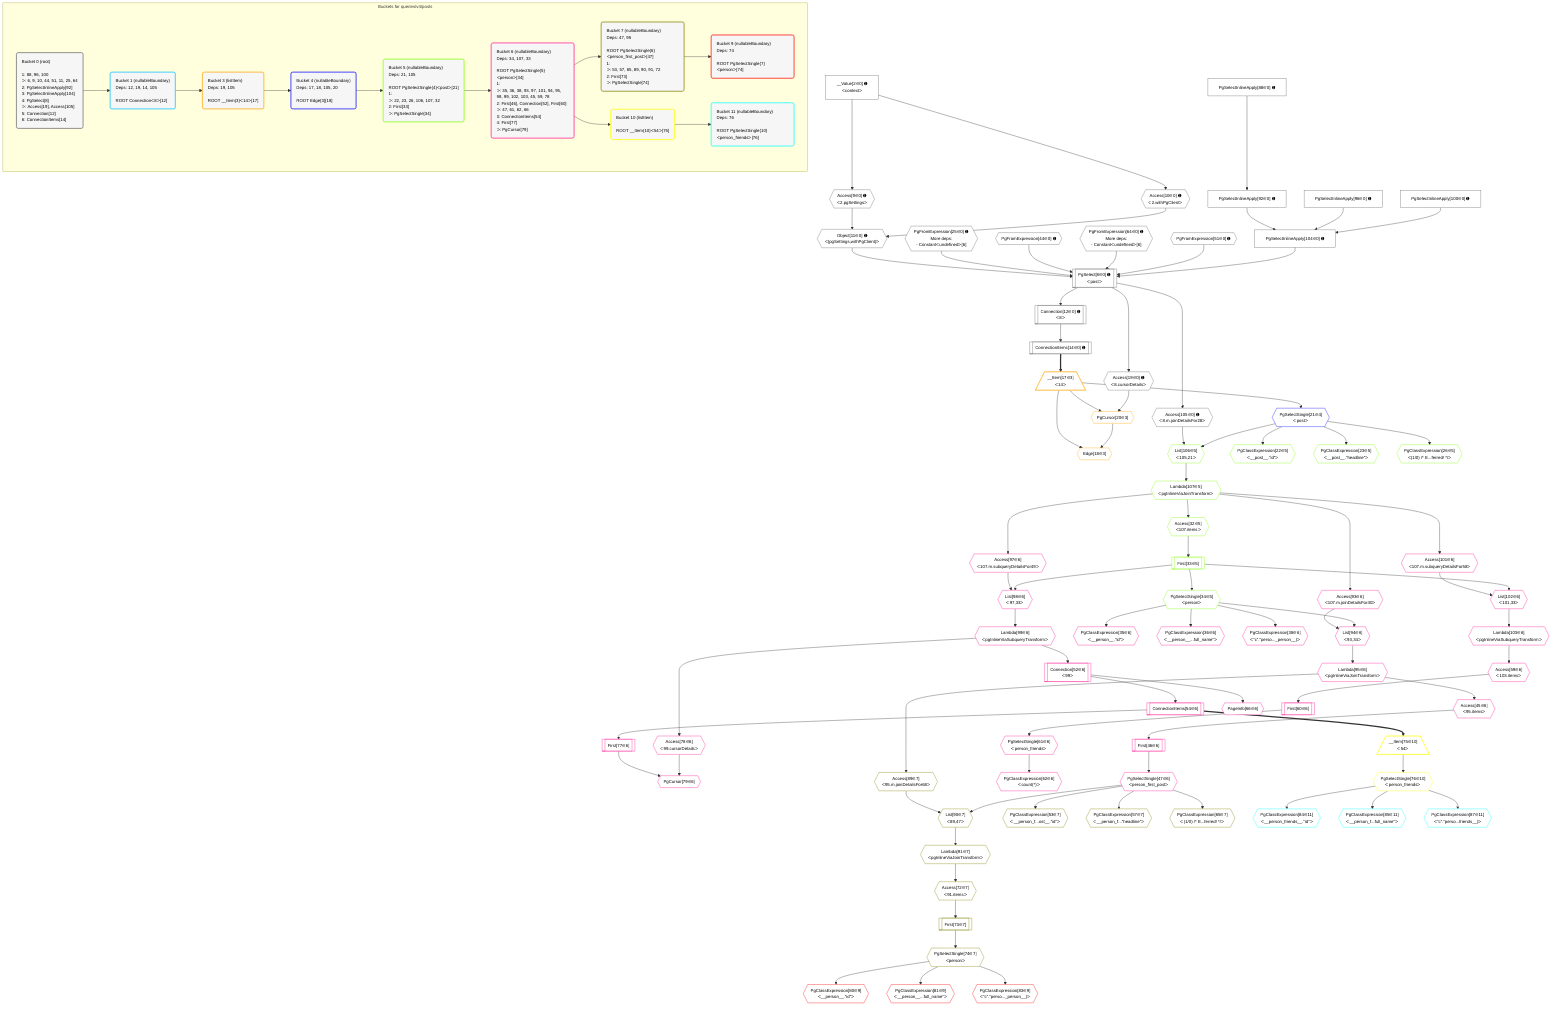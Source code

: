 %%{init: {'themeVariables': { 'fontSize': '12px'}}}%%
graph TD
    classDef path fill:#eee,stroke:#000,color:#000
    classDef plan fill:#fff,stroke-width:1px,color:#000
    classDef itemplan fill:#fff,stroke-width:2px,color:#000
    classDef unbatchedplan fill:#dff,stroke-width:1px,color:#000
    classDef sideeffectplan fill:#fcc,stroke-width:2px,color:#000
    classDef bucket fill:#f6f6f6,color:#000,stroke-width:2px,text-align:left

    subgraph "Buckets for queries/v4/posts"
    Bucket0("Bucket 0 (root)<br /><br />1: 88, 96, 100<br />ᐳ: 6, 9, 10, 44, 51, 11, 25, 64<br />2: PgSelectInlineApply[92]<br />3: PgSelectInlineApply[104]<br />4: PgSelect[8]<br />ᐳ: Access[19], Access[105]<br />5: Connection[12]<br />6: ConnectionItems[14]"):::bucket
    Bucket1("Bucket 1 (nullableBoundary)<br />Deps: 12, 19, 14, 105<br /><br />ROOT Connectionᐸ8ᐳ[12]"):::bucket
    Bucket3("Bucket 3 (listItem)<br />Deps: 19, 105<br /><br />ROOT __Item{3}ᐸ14ᐳ[17]"):::bucket
    Bucket4("Bucket 4 (nullableBoundary)<br />Deps: 17, 18, 105, 20<br /><br />ROOT Edge{3}[18]"):::bucket
    Bucket5("Bucket 5 (nullableBoundary)<br />Deps: 21, 105<br /><br />ROOT PgSelectSingle{4}ᐸpostᐳ[21]<br />1: <br />ᐳ: 22, 23, 26, 106, 107, 32<br />2: First[33]<br />ᐳ: PgSelectSingle[34]"):::bucket
    Bucket6("Bucket 6 (nullableBoundary)<br />Deps: 34, 107, 33<br /><br />ROOT PgSelectSingle{5}ᐸpersonᐳ[34]<br />1: <br />ᐳ: 35, 36, 38, 93, 97, 101, 94, 95, 98, 99, 102, 103, 45, 59, 78<br />2: First[46], Connection[52], First[60]<br />ᐳ: 47, 61, 62, 66<br />3: ConnectionItems[54]<br />4: First[77]<br />ᐳ: PgCursor[79]"):::bucket
    Bucket7("Bucket 7 (nullableBoundary)<br />Deps: 47, 95<br /><br />ROOT PgSelectSingle{6}ᐸperson_first_postᐳ[47]<br />1: <br />ᐳ: 53, 57, 65, 89, 90, 91, 72<br />2: First[73]<br />ᐳ: PgSelectSingle[74]"):::bucket
    Bucket9("Bucket 9 (nullableBoundary)<br />Deps: 74<br /><br />ROOT PgSelectSingle{7}ᐸpersonᐳ[74]"):::bucket
    Bucket10("Bucket 10 (listItem)<br /><br />ROOT __Item{10}ᐸ54ᐳ[75]"):::bucket
    Bucket11("Bucket 11 (nullableBoundary)<br />Deps: 76<br /><br />ROOT PgSelectSingle{10}ᐸperson_friendsᐳ[76]"):::bucket
    end
    Bucket0 --> Bucket1
    Bucket1 --> Bucket3
    Bucket3 --> Bucket4
    Bucket4 --> Bucket5
    Bucket5 --> Bucket6
    Bucket6 --> Bucket7 & Bucket10
    Bucket7 --> Bucket9
    Bucket10 --> Bucket11

    %% plan dependencies
    PgSelect8[["PgSelect[8∈0] ➊<br />ᐸpostᐳ"]]:::plan
    Object11{{"Object[11∈0] ➊<br />ᐸ{pgSettings,withPgClient}ᐳ"}}:::plan
    PgFromExpression25{{"PgFromExpression[25∈0] ➊<br />More deps:<br />- Constantᐸundefinedᐳ[6]"}}:::plan
    PgFromExpression44{{"PgFromExpression[44∈0] ➊"}}:::plan
    PgFromExpression64{{"PgFromExpression[64∈0] ➊<br />More deps:<br />- Constantᐸundefinedᐳ[6]"}}:::plan
    PgFromExpression51{{"PgFromExpression[51∈0] ➊"}}:::plan
    PgSelectInlineApply104["PgSelectInlineApply[104∈0] ➊"]:::plan
    Object11 & PgFromExpression25 & PgFromExpression44 & PgFromExpression64 & PgFromExpression51 & PgSelectInlineApply104 --> PgSelect8
    PgSelectInlineApply92["PgSelectInlineApply[92∈0] ➊"]:::plan
    PgSelectInlineApply96["PgSelectInlineApply[96∈0] ➊"]:::plan
    PgSelectInlineApply100["PgSelectInlineApply[100∈0] ➊"]:::plan
    PgSelectInlineApply92 & PgSelectInlineApply96 & PgSelectInlineApply100 --> PgSelectInlineApply104
    Access9{{"Access[9∈0] ➊<br />ᐸ2.pgSettingsᐳ"}}:::plan
    Access10{{"Access[10∈0] ➊<br />ᐸ2.withPgClientᐳ"}}:::plan
    Access9 & Access10 --> Object11
    __Value2["__Value[2∈0] ➊<br />ᐸcontextᐳ"]:::plan
    __Value2 --> Access9
    __Value2 --> Access10
    Connection12[["Connection[12∈0] ➊<br />ᐸ8ᐳ"]]:::plan
    PgSelect8 --> Connection12
    ConnectionItems14[["ConnectionItems[14∈0] ➊"]]:::plan
    Connection12 --> ConnectionItems14
    Access19{{"Access[19∈0] ➊<br />ᐸ8.cursorDetailsᐳ"}}:::plan
    PgSelect8 --> Access19
    PgSelectInlineApply88["PgSelectInlineApply[88∈0] ➊"]:::plan
    PgSelectInlineApply88 --> PgSelectInlineApply92
    Access105{{"Access[105∈0] ➊<br />ᐸ8.m.joinDetailsFor28ᐳ"}}:::plan
    PgSelect8 --> Access105
    Edge18{{"Edge[18∈3]"}}:::plan
    __Item17[/"__Item[17∈3]<br />ᐸ14ᐳ"\]:::itemplan
    PgCursor20{{"PgCursor[20∈3]"}}:::plan
    __Item17 & PgCursor20 --> Edge18
    __Item17 & Access19 --> PgCursor20
    ConnectionItems14 ==> __Item17
    PgSelectSingle21{{"PgSelectSingle[21∈4]<br />ᐸpostᐳ"}}:::plan
    __Item17 --> PgSelectSingle21
    List106{{"List[106∈5]<br />ᐸ105,21ᐳ"}}:::plan
    Access105 & PgSelectSingle21 --> List106
    PgClassExpression22{{"PgClassExpression[22∈5]<br />ᐸ__post__.”id”ᐳ"}}:::plan
    PgSelectSingle21 --> PgClassExpression22
    PgClassExpression23{{"PgClassExpression[23∈5]<br />ᐸ__post__.”headline”ᐳ"}}:::plan
    PgSelectSingle21 --> PgClassExpression23
    PgClassExpression26{{"PgClassExpression[26∈5]<br />ᐸ(1/0) /* E...ferred! */ᐳ"}}:::plan
    PgSelectSingle21 --> PgClassExpression26
    Access32{{"Access[32∈5]<br />ᐸ107.itemsᐳ"}}:::plan
    Lambda107{{"Lambda[107∈5]<br />ᐸpgInlineViaJoinTransformᐳ"}}:::plan
    Lambda107 --> Access32
    First33[["First[33∈5]"]]:::plan
    Access32 --> First33
    PgSelectSingle34{{"PgSelectSingle[34∈5]<br />ᐸpersonᐳ"}}:::plan
    First33 --> PgSelectSingle34
    List106 --> Lambda107
    PgCursor79{{"PgCursor[79∈6]"}}:::plan
    First77[["First[77∈6]"]]:::plan
    Access78{{"Access[78∈6]<br />ᐸ99.cursorDetailsᐳ"}}:::plan
    First77 & Access78 --> PgCursor79
    List94{{"List[94∈6]<br />ᐸ93,34ᐳ"}}:::plan
    Access93{{"Access[93∈6]<br />ᐸ107.m.joinDetailsFor40ᐳ"}}:::plan
    Access93 & PgSelectSingle34 --> List94
    List98{{"List[98∈6]<br />ᐸ97,33ᐳ"}}:::plan
    Access97{{"Access[97∈6]<br />ᐸ107.m.subqueryDetailsFor49ᐳ"}}:::plan
    Access97 & First33 --> List98
    List102{{"List[102∈6]<br />ᐸ101,33ᐳ"}}:::plan
    Access101{{"Access[101∈6]<br />ᐸ107.m.subqueryDetailsFor58ᐳ"}}:::plan
    Access101 & First33 --> List102
    PgClassExpression35{{"PgClassExpression[35∈6]<br />ᐸ__person__.”id”ᐳ"}}:::plan
    PgSelectSingle34 --> PgClassExpression35
    PgClassExpression36{{"PgClassExpression[36∈6]<br />ᐸ__person__...full_name”ᐳ"}}:::plan
    PgSelectSingle34 --> PgClassExpression36
    PgClassExpression38{{"PgClassExpression[38∈6]<br />ᐸ”c”.”perso..._person__)ᐳ"}}:::plan
    PgSelectSingle34 --> PgClassExpression38
    Access45{{"Access[45∈6]<br />ᐸ95.itemsᐳ"}}:::plan
    Lambda95{{"Lambda[95∈6]<br />ᐸpgInlineViaJoinTransformᐳ"}}:::plan
    Lambda95 --> Access45
    First46[["First[46∈6]"]]:::plan
    Access45 --> First46
    PgSelectSingle47{{"PgSelectSingle[47∈6]<br />ᐸperson_first_postᐳ"}}:::plan
    First46 --> PgSelectSingle47
    Connection52[["Connection[52∈6]<br />ᐸ99ᐳ"]]:::plan
    Lambda99{{"Lambda[99∈6]<br />ᐸpgInlineViaSubqueryTransformᐳ"}}:::plan
    Lambda99 --> Connection52
    ConnectionItems54[["ConnectionItems[54∈6]"]]:::plan
    Connection52 --> ConnectionItems54
    Access59{{"Access[59∈6]<br />ᐸ103.itemsᐳ"}}:::plan
    Lambda103{{"Lambda[103∈6]<br />ᐸpgInlineViaSubqueryTransformᐳ"}}:::plan
    Lambda103 --> Access59
    First60[["First[60∈6]"]]:::plan
    Access59 --> First60
    PgSelectSingle61{{"PgSelectSingle[61∈6]<br />ᐸperson_friendsᐳ"}}:::plan
    First60 --> PgSelectSingle61
    PgClassExpression62{{"PgClassExpression[62∈6]<br />ᐸcount(*)ᐳ"}}:::plan
    PgSelectSingle61 --> PgClassExpression62
    PageInfo66{{"PageInfo[66∈6]"}}:::plan
    Connection52 --> PageInfo66
    ConnectionItems54 --> First77
    Lambda99 --> Access78
    Lambda107 --> Access93
    List94 --> Lambda95
    Lambda107 --> Access97
    List98 --> Lambda99
    Lambda107 --> Access101
    List102 --> Lambda103
    List90{{"List[90∈7]<br />ᐸ89,47ᐳ"}}:::plan
    Access89{{"Access[89∈7]<br />ᐸ95.m.joinDetailsFor68ᐳ"}}:::plan
    Access89 & PgSelectSingle47 --> List90
    PgClassExpression53{{"PgClassExpression[53∈7]<br />ᐸ__person_f...ost__.”id”ᐳ"}}:::plan
    PgSelectSingle47 --> PgClassExpression53
    PgClassExpression57{{"PgClassExpression[57∈7]<br />ᐸ__person_f...”headline”ᐳ"}}:::plan
    PgSelectSingle47 --> PgClassExpression57
    PgClassExpression65{{"PgClassExpression[65∈7]<br />ᐸ(1/0) /* E...ferred! */ᐳ"}}:::plan
    PgSelectSingle47 --> PgClassExpression65
    Access72{{"Access[72∈7]<br />ᐸ91.itemsᐳ"}}:::plan
    Lambda91{{"Lambda[91∈7]<br />ᐸpgInlineViaJoinTransformᐳ"}}:::plan
    Lambda91 --> Access72
    First73[["First[73∈7]"]]:::plan
    Access72 --> First73
    PgSelectSingle74{{"PgSelectSingle[74∈7]<br />ᐸpersonᐳ"}}:::plan
    First73 --> PgSelectSingle74
    Lambda95 --> Access89
    List90 --> Lambda91
    PgClassExpression80{{"PgClassExpression[80∈9]<br />ᐸ__person__.”id”ᐳ"}}:::plan
    PgSelectSingle74 --> PgClassExpression80
    PgClassExpression81{{"PgClassExpression[81∈9]<br />ᐸ__person__...full_name”ᐳ"}}:::plan
    PgSelectSingle74 --> PgClassExpression81
    PgClassExpression83{{"PgClassExpression[83∈9]<br />ᐸ”c”.”perso..._person__)ᐳ"}}:::plan
    PgSelectSingle74 --> PgClassExpression83
    __Item75[/"__Item[75∈10]<br />ᐸ54ᐳ"\]:::itemplan
    ConnectionItems54 ==> __Item75
    PgSelectSingle76{{"PgSelectSingle[76∈10]<br />ᐸperson_friendsᐳ"}}:::plan
    __Item75 --> PgSelectSingle76
    PgClassExpression84{{"PgClassExpression[84∈11]<br />ᐸ__person_friends__.”id”ᐳ"}}:::plan
    PgSelectSingle76 --> PgClassExpression84
    PgClassExpression85{{"PgClassExpression[85∈11]<br />ᐸ__person_f...full_name”ᐳ"}}:::plan
    PgSelectSingle76 --> PgClassExpression85
    PgClassExpression87{{"PgClassExpression[87∈11]<br />ᐸ”c”.”perso...friends__)ᐳ"}}:::plan
    PgSelectSingle76 --> PgClassExpression87

    %% define steps
    classDef bucket0 stroke:#696969
    class Bucket0,__Value2,PgSelect8,Access9,Access10,Object11,Connection12,ConnectionItems14,Access19,PgFromExpression25,PgFromExpression44,PgFromExpression51,PgFromExpression64,PgSelectInlineApply88,PgSelectInlineApply92,PgSelectInlineApply96,PgSelectInlineApply100,PgSelectInlineApply104,Access105 bucket0
    classDef bucket1 stroke:#00bfff
    class Bucket1 bucket1
    classDef bucket3 stroke:#ffa500
    class Bucket3,__Item17,Edge18,PgCursor20 bucket3
    classDef bucket4 stroke:#0000ff
    class Bucket4,PgSelectSingle21 bucket4
    classDef bucket5 stroke:#7fff00
    class Bucket5,PgClassExpression22,PgClassExpression23,PgClassExpression26,Access32,First33,PgSelectSingle34,List106,Lambda107 bucket5
    classDef bucket6 stroke:#ff1493
    class Bucket6,PgClassExpression35,PgClassExpression36,PgClassExpression38,Access45,First46,PgSelectSingle47,Connection52,ConnectionItems54,Access59,First60,PgSelectSingle61,PgClassExpression62,PageInfo66,First77,Access78,PgCursor79,Access93,List94,Lambda95,Access97,List98,Lambda99,Access101,List102,Lambda103 bucket6
    classDef bucket7 stroke:#808000
    class Bucket7,PgClassExpression53,PgClassExpression57,PgClassExpression65,Access72,First73,PgSelectSingle74,Access89,List90,Lambda91 bucket7
    classDef bucket9 stroke:#ff0000
    class Bucket9,PgClassExpression80,PgClassExpression81,PgClassExpression83 bucket9
    classDef bucket10 stroke:#ffff00
    class Bucket10,__Item75,PgSelectSingle76 bucket10
    classDef bucket11 stroke:#00ffff
    class Bucket11,PgClassExpression84,PgClassExpression85,PgClassExpression87 bucket11